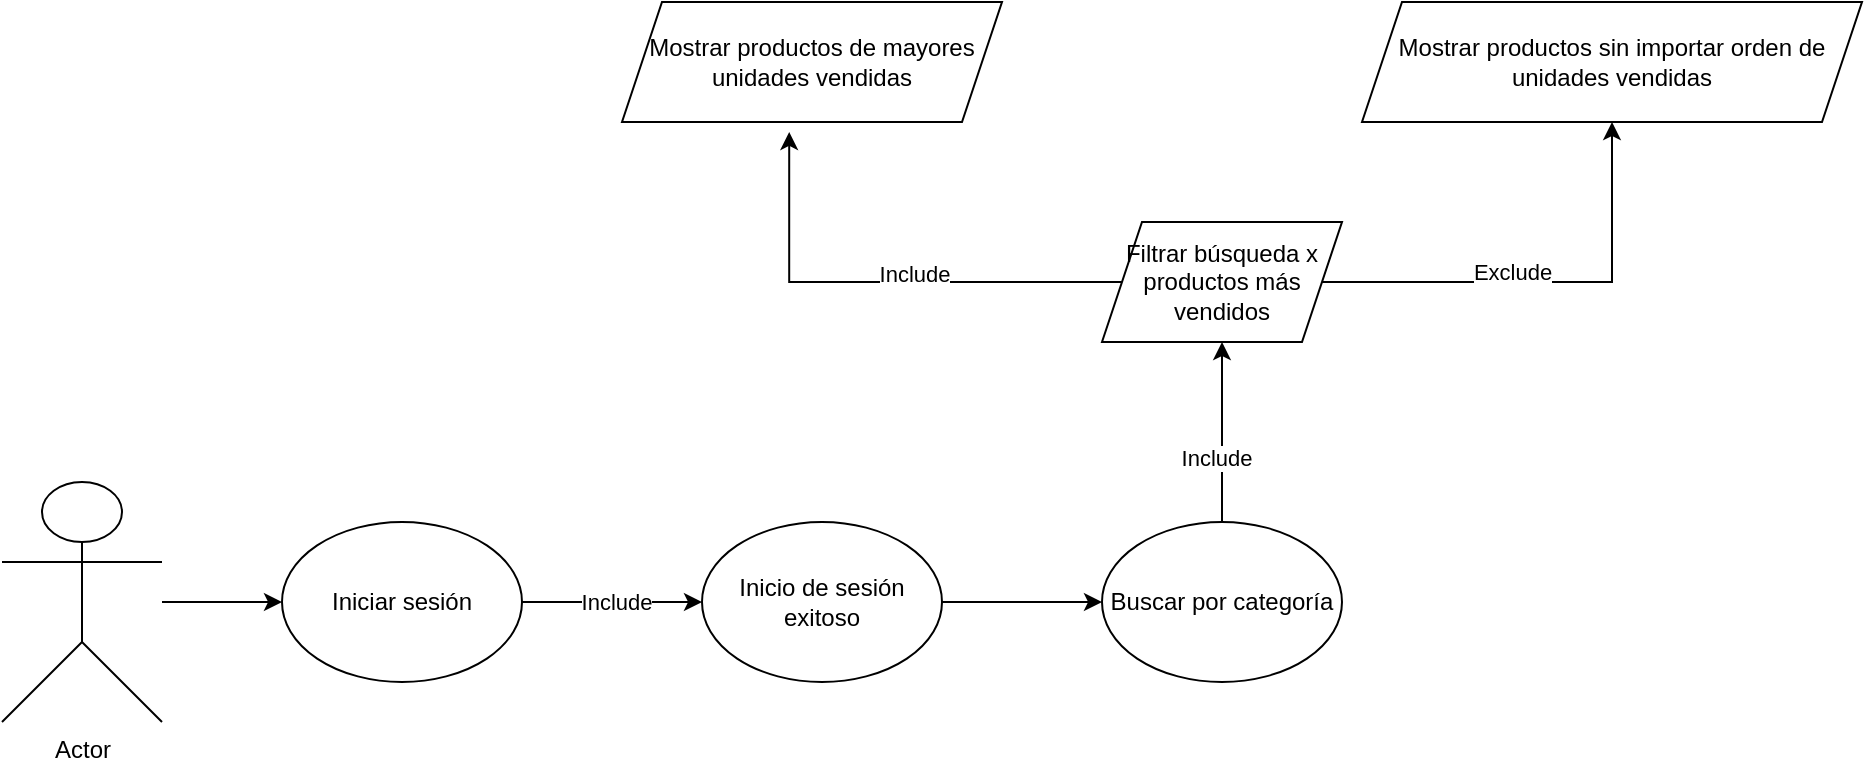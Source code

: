 <mxfile version="24.7.10">
  <diagram name="Página-1" id="Y95fOexm30m8rXpeWCFN">
    <mxGraphModel dx="1050" dy="1739" grid="1" gridSize="10" guides="1" tooltips="1" connect="1" arrows="1" fold="1" page="1" pageScale="1" pageWidth="827" pageHeight="1169" math="0" shadow="0">
      <root>
        <mxCell id="0" />
        <mxCell id="1" parent="0" />
        <mxCell id="LCJrgPmWGPXQdXsgmjc4-2" style="edgeStyle=orthogonalEdgeStyle;rounded=0;orthogonalLoop=1;jettySize=auto;html=1;" edge="1" parent="1" source="LCJrgPmWGPXQdXsgmjc4-1" target="LCJrgPmWGPXQdXsgmjc4-4">
          <mxGeometry relative="1" as="geometry">
            <mxPoint x="170" y="260" as="targetPoint" />
          </mxGeometry>
        </mxCell>
        <mxCell id="LCJrgPmWGPXQdXsgmjc4-1" value="Actor" style="shape=umlActor;verticalLabelPosition=bottom;verticalAlign=top;html=1;outlineConnect=0;" vertex="1" parent="1">
          <mxGeometry x="10" y="200" width="80" height="120" as="geometry" />
        </mxCell>
        <mxCell id="LCJrgPmWGPXQdXsgmjc4-6" style="edgeStyle=orthogonalEdgeStyle;rounded=0;orthogonalLoop=1;jettySize=auto;html=1;entryX=0;entryY=0.5;entryDx=0;entryDy=0;" edge="1" parent="1" source="LCJrgPmWGPXQdXsgmjc4-4" target="LCJrgPmWGPXQdXsgmjc4-5">
          <mxGeometry relative="1" as="geometry" />
        </mxCell>
        <mxCell id="LCJrgPmWGPXQdXsgmjc4-7" value="Include" style="edgeLabel;html=1;align=center;verticalAlign=middle;resizable=0;points=[];" vertex="1" connectable="0" parent="LCJrgPmWGPXQdXsgmjc4-6">
          <mxGeometry x="0.04" relative="1" as="geometry">
            <mxPoint as="offset" />
          </mxGeometry>
        </mxCell>
        <mxCell id="LCJrgPmWGPXQdXsgmjc4-4" value="Iniciar sesión" style="ellipse;whiteSpace=wrap;html=1;" vertex="1" parent="1">
          <mxGeometry x="150" y="220" width="120" height="80" as="geometry" />
        </mxCell>
        <mxCell id="LCJrgPmWGPXQdXsgmjc4-9" style="edgeStyle=orthogonalEdgeStyle;rounded=0;orthogonalLoop=1;jettySize=auto;html=1;exitX=1;exitY=0.5;exitDx=0;exitDy=0;entryX=0;entryY=0.5;entryDx=0;entryDy=0;" edge="1" parent="1" source="LCJrgPmWGPXQdXsgmjc4-5" target="LCJrgPmWGPXQdXsgmjc4-10">
          <mxGeometry relative="1" as="geometry">
            <mxPoint x="540" y="260" as="targetPoint" />
          </mxGeometry>
        </mxCell>
        <mxCell id="LCJrgPmWGPXQdXsgmjc4-5" value="Inicio de sesión exitoso" style="ellipse;whiteSpace=wrap;html=1;" vertex="1" parent="1">
          <mxGeometry x="360" y="220" width="120" height="80" as="geometry" />
        </mxCell>
        <mxCell id="LCJrgPmWGPXQdXsgmjc4-13" style="edgeStyle=orthogonalEdgeStyle;rounded=0;orthogonalLoop=1;jettySize=auto;html=1;entryX=0.5;entryY=1;entryDx=0;entryDy=0;" edge="1" parent="1" source="LCJrgPmWGPXQdXsgmjc4-10" target="LCJrgPmWGPXQdXsgmjc4-11">
          <mxGeometry relative="1" as="geometry" />
        </mxCell>
        <mxCell id="LCJrgPmWGPXQdXsgmjc4-14" value="Include" style="edgeLabel;html=1;align=center;verticalAlign=middle;resizable=0;points=[];" vertex="1" connectable="0" parent="LCJrgPmWGPXQdXsgmjc4-13">
          <mxGeometry x="-0.28" y="3" relative="1" as="geometry">
            <mxPoint as="offset" />
          </mxGeometry>
        </mxCell>
        <mxCell id="LCJrgPmWGPXQdXsgmjc4-10" value="Buscar por categoría" style="ellipse;whiteSpace=wrap;html=1;" vertex="1" parent="1">
          <mxGeometry x="560" y="220" width="120" height="80" as="geometry" />
        </mxCell>
        <mxCell id="LCJrgPmWGPXQdXsgmjc4-17" style="edgeStyle=orthogonalEdgeStyle;rounded=0;orthogonalLoop=1;jettySize=auto;html=1;entryX=0.5;entryY=1;entryDx=0;entryDy=0;" edge="1" parent="1" source="LCJrgPmWGPXQdXsgmjc4-11" target="LCJrgPmWGPXQdXsgmjc4-16">
          <mxGeometry relative="1" as="geometry" />
        </mxCell>
        <mxCell id="LCJrgPmWGPXQdXsgmjc4-18" value="Exclude" style="edgeLabel;html=1;align=center;verticalAlign=middle;resizable=0;points=[];" vertex="1" connectable="0" parent="LCJrgPmWGPXQdXsgmjc4-17">
          <mxGeometry x="-0.156" y="5" relative="1" as="geometry">
            <mxPoint as="offset" />
          </mxGeometry>
        </mxCell>
        <mxCell id="LCJrgPmWGPXQdXsgmjc4-11" value="Filtrar búsqueda x productos más vendidos" style="shape=parallelogram;perimeter=parallelogramPerimeter;whiteSpace=wrap;html=1;fixedSize=1;" vertex="1" parent="1">
          <mxGeometry x="560" y="70" width="120" height="60" as="geometry" />
        </mxCell>
        <mxCell id="LCJrgPmWGPXQdXsgmjc4-15" value="Mostrar productos de mayores unidades vendidas" style="shape=parallelogram;perimeter=parallelogramPerimeter;whiteSpace=wrap;html=1;fixedSize=1;" vertex="1" parent="1">
          <mxGeometry x="320" y="-40" width="190" height="60" as="geometry" />
        </mxCell>
        <mxCell id="LCJrgPmWGPXQdXsgmjc4-16" value="Mostrar productos sin importar orden de unidades vendidas" style="shape=parallelogram;perimeter=parallelogramPerimeter;whiteSpace=wrap;html=1;fixedSize=1;" vertex="1" parent="1">
          <mxGeometry x="690" y="-40" width="250" height="60" as="geometry" />
        </mxCell>
        <mxCell id="LCJrgPmWGPXQdXsgmjc4-19" style="edgeStyle=orthogonalEdgeStyle;rounded=0;orthogonalLoop=1;jettySize=auto;html=1;entryX=0.44;entryY=1.083;entryDx=0;entryDy=0;entryPerimeter=0;" edge="1" parent="1" source="LCJrgPmWGPXQdXsgmjc4-11" target="LCJrgPmWGPXQdXsgmjc4-15">
          <mxGeometry relative="1" as="geometry" />
        </mxCell>
        <mxCell id="LCJrgPmWGPXQdXsgmjc4-20" value="Include" style="edgeLabel;html=1;align=center;verticalAlign=middle;resizable=0;points=[];" vertex="1" connectable="0" parent="LCJrgPmWGPXQdXsgmjc4-19">
          <mxGeometry x="-0.138" y="-4" relative="1" as="geometry">
            <mxPoint as="offset" />
          </mxGeometry>
        </mxCell>
      </root>
    </mxGraphModel>
  </diagram>
</mxfile>
